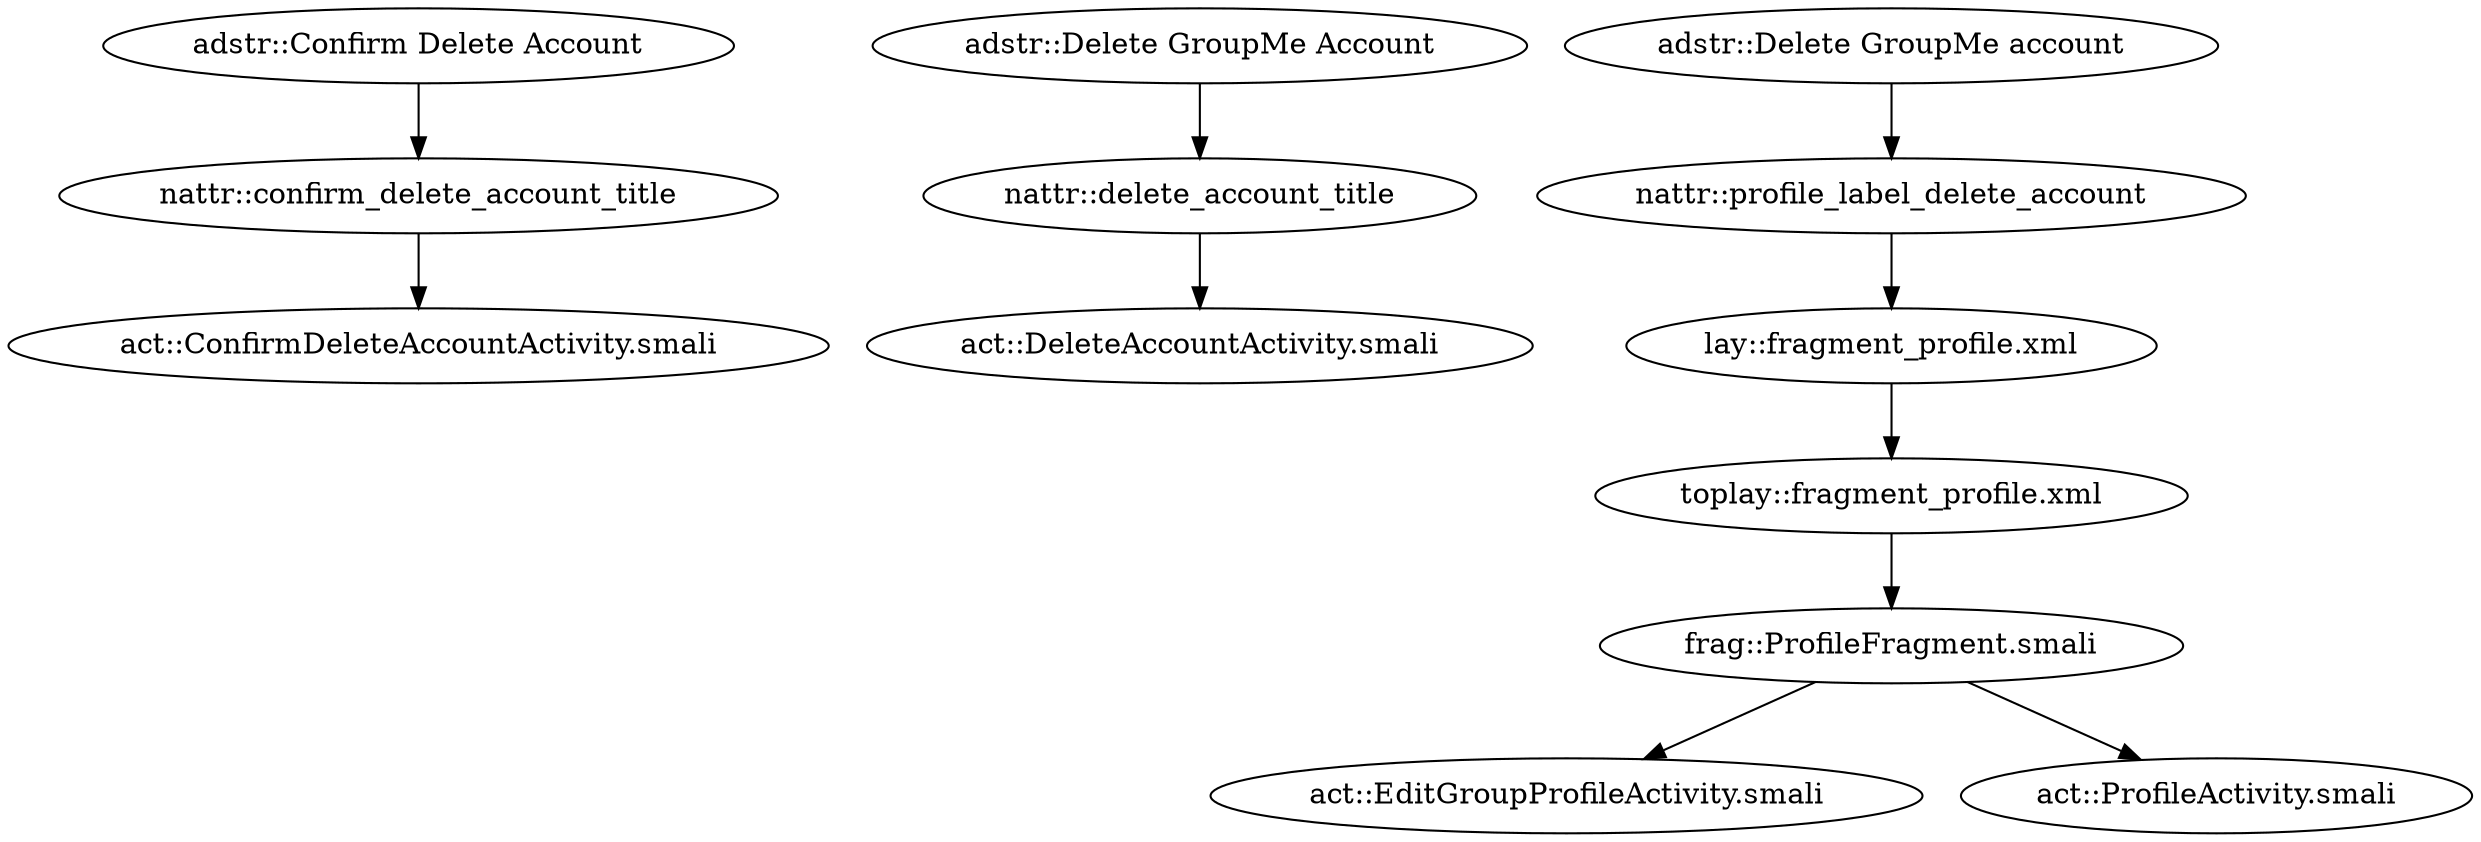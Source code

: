 digraph G {
"adstr::Confirm Delete Account" -> "nattr::confirm_delete_account_title"
"adstr::Delete GroupMe Account" -> "nattr::delete_account_title"
"adstr::Delete GroupMe account" -> "nattr::profile_label_delete_account"
"nattr::profile_label_delete_account" -> "lay::fragment_profile.xml"
"nattr::confirm_delete_account_title" -> "act::ConfirmDeleteAccountActivity.smali"
"nattr::delete_account_title" -> "act::DeleteAccountActivity.smali"
"lay::fragment_profile.xml" -> "toplay::fragment_profile.xml"
"toplay::fragment_profile.xml" -> "frag::ProfileFragment.smali"
"frag::ProfileFragment.smali" -> "act::EditGroupProfileActivity.smali"
"frag::ProfileFragment.smali" -> "act::ProfileActivity.smali"
}
